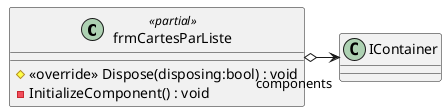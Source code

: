 @startuml
class frmCartesParListe <<partial>> {
    # <<override>> Dispose(disposing:bool) : void
    - InitializeComponent() : void
}
frmCartesParListe o-> "components" IContainer
@enduml
